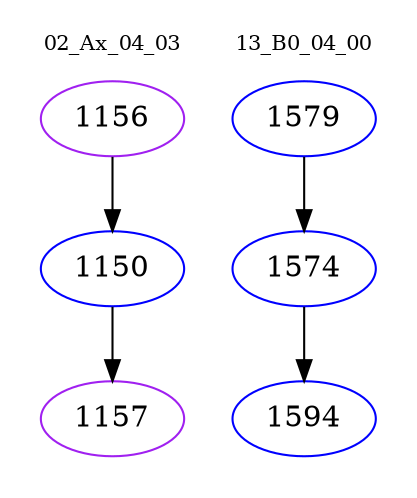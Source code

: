 digraph{
subgraph cluster_0 {
color = white
label = "02_Ax_04_03";
fontsize=10;
T0_1156 [label="1156", color="purple"]
T0_1156 -> T0_1150 [color="black"]
T0_1150 [label="1150", color="blue"]
T0_1150 -> T0_1157 [color="black"]
T0_1157 [label="1157", color="purple"]
}
subgraph cluster_1 {
color = white
label = "13_B0_04_00";
fontsize=10;
T1_1579 [label="1579", color="blue"]
T1_1579 -> T1_1574 [color="black"]
T1_1574 [label="1574", color="blue"]
T1_1574 -> T1_1594 [color="black"]
T1_1594 [label="1594", color="blue"]
}
}
